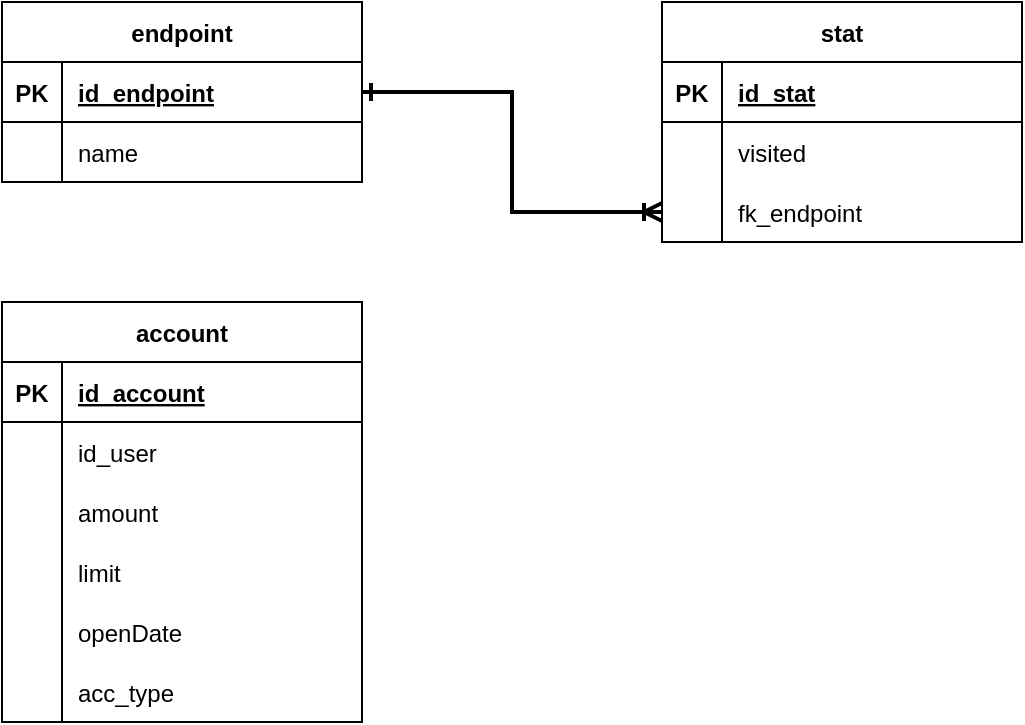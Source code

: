 <mxfile version="20.7.2"><diagram id="MrVJgG0boEN_5RBkuXI7" name="Page-1"><mxGraphModel dx="1195" dy="624" grid="1" gridSize="10" guides="1" tooltips="1" connect="1" arrows="1" fold="1" page="1" pageScale="1" pageWidth="850" pageHeight="1100" math="0" shadow="0"><root><mxCell id="0"/><mxCell id="1" parent="0"/><mxCell id="-ovDpYaP9zOGc5vQtA20-2" value="endpoint" style="shape=table;startSize=30;container=1;collapsible=1;childLayout=tableLayout;fixedRows=1;rowLines=0;fontStyle=1;align=center;resizeLast=1;" vertex="1" parent="1"><mxGeometry x="80" y="110" width="180" height="90" as="geometry"/></mxCell><mxCell id="-ovDpYaP9zOGc5vQtA20-3" value="" style="shape=tableRow;horizontal=0;startSize=0;swimlaneHead=0;swimlaneBody=0;fillColor=none;collapsible=0;dropTarget=0;points=[[0,0.5],[1,0.5]];portConstraint=eastwest;top=0;left=0;right=0;bottom=1;" vertex="1" parent="-ovDpYaP9zOGc5vQtA20-2"><mxGeometry y="30" width="180" height="30" as="geometry"/></mxCell><mxCell id="-ovDpYaP9zOGc5vQtA20-4" value="PK" style="shape=partialRectangle;connectable=0;fillColor=none;top=0;left=0;bottom=0;right=0;fontStyle=1;overflow=hidden;" vertex="1" parent="-ovDpYaP9zOGc5vQtA20-3"><mxGeometry width="30" height="30" as="geometry"><mxRectangle width="30" height="30" as="alternateBounds"/></mxGeometry></mxCell><mxCell id="-ovDpYaP9zOGc5vQtA20-5" value="id_endpoint" style="shape=partialRectangle;connectable=0;fillColor=none;top=0;left=0;bottom=0;right=0;align=left;spacingLeft=6;fontStyle=5;overflow=hidden;" vertex="1" parent="-ovDpYaP9zOGc5vQtA20-3"><mxGeometry x="30" width="150" height="30" as="geometry"><mxRectangle width="150" height="30" as="alternateBounds"/></mxGeometry></mxCell><mxCell id="-ovDpYaP9zOGc5vQtA20-6" value="" style="shape=tableRow;horizontal=0;startSize=0;swimlaneHead=0;swimlaneBody=0;fillColor=none;collapsible=0;dropTarget=0;points=[[0,0.5],[1,0.5]];portConstraint=eastwest;top=0;left=0;right=0;bottom=0;" vertex="1" parent="-ovDpYaP9zOGc5vQtA20-2"><mxGeometry y="60" width="180" height="30" as="geometry"/></mxCell><mxCell id="-ovDpYaP9zOGc5vQtA20-7" value="" style="shape=partialRectangle;connectable=0;fillColor=none;top=0;left=0;bottom=0;right=0;editable=1;overflow=hidden;" vertex="1" parent="-ovDpYaP9zOGc5vQtA20-6"><mxGeometry width="30" height="30" as="geometry"><mxRectangle width="30" height="30" as="alternateBounds"/></mxGeometry></mxCell><mxCell id="-ovDpYaP9zOGc5vQtA20-8" value="name" style="shape=partialRectangle;connectable=0;fillColor=none;top=0;left=0;bottom=0;right=0;align=left;spacingLeft=6;overflow=hidden;" vertex="1" parent="-ovDpYaP9zOGc5vQtA20-6"><mxGeometry x="30" width="150" height="30" as="geometry"><mxRectangle width="150" height="30" as="alternateBounds"/></mxGeometry></mxCell><mxCell id="-ovDpYaP9zOGc5vQtA20-15" value="stat" style="shape=table;startSize=30;container=1;collapsible=1;childLayout=tableLayout;fixedRows=1;rowLines=0;fontStyle=1;align=center;resizeLast=1;" vertex="1" parent="1"><mxGeometry x="410" y="110" width="180" height="120" as="geometry"/></mxCell><mxCell id="-ovDpYaP9zOGc5vQtA20-16" value="" style="shape=tableRow;horizontal=0;startSize=0;swimlaneHead=0;swimlaneBody=0;fillColor=none;collapsible=0;dropTarget=0;points=[[0,0.5],[1,0.5]];portConstraint=eastwest;top=0;left=0;right=0;bottom=1;" vertex="1" parent="-ovDpYaP9zOGc5vQtA20-15"><mxGeometry y="30" width="180" height="30" as="geometry"/></mxCell><mxCell id="-ovDpYaP9zOGc5vQtA20-17" value="PK" style="shape=partialRectangle;connectable=0;fillColor=none;top=0;left=0;bottom=0;right=0;fontStyle=1;overflow=hidden;" vertex="1" parent="-ovDpYaP9zOGc5vQtA20-16"><mxGeometry width="30" height="30" as="geometry"><mxRectangle width="30" height="30" as="alternateBounds"/></mxGeometry></mxCell><mxCell id="-ovDpYaP9zOGc5vQtA20-18" value="id_stat" style="shape=partialRectangle;connectable=0;fillColor=none;top=0;left=0;bottom=0;right=0;align=left;spacingLeft=6;fontStyle=5;overflow=hidden;" vertex="1" parent="-ovDpYaP9zOGc5vQtA20-16"><mxGeometry x="30" width="150" height="30" as="geometry"><mxRectangle width="150" height="30" as="alternateBounds"/></mxGeometry></mxCell><mxCell id="-ovDpYaP9zOGc5vQtA20-19" value="" style="shape=tableRow;horizontal=0;startSize=0;swimlaneHead=0;swimlaneBody=0;fillColor=none;collapsible=0;dropTarget=0;points=[[0,0.5],[1,0.5]];portConstraint=eastwest;top=0;left=0;right=0;bottom=0;" vertex="1" parent="-ovDpYaP9zOGc5vQtA20-15"><mxGeometry y="60" width="180" height="30" as="geometry"/></mxCell><mxCell id="-ovDpYaP9zOGc5vQtA20-20" value="" style="shape=partialRectangle;connectable=0;fillColor=none;top=0;left=0;bottom=0;right=0;editable=1;overflow=hidden;" vertex="1" parent="-ovDpYaP9zOGc5vQtA20-19"><mxGeometry width="30" height="30" as="geometry"><mxRectangle width="30" height="30" as="alternateBounds"/></mxGeometry></mxCell><mxCell id="-ovDpYaP9zOGc5vQtA20-21" value="visited" style="shape=partialRectangle;connectable=0;fillColor=none;top=0;left=0;bottom=0;right=0;align=left;spacingLeft=6;overflow=hidden;" vertex="1" parent="-ovDpYaP9zOGc5vQtA20-19"><mxGeometry x="30" width="150" height="30" as="geometry"><mxRectangle width="150" height="30" as="alternateBounds"/></mxGeometry></mxCell><mxCell id="-ovDpYaP9zOGc5vQtA20-22" value="" style="shape=tableRow;horizontal=0;startSize=0;swimlaneHead=0;swimlaneBody=0;fillColor=none;collapsible=0;dropTarget=0;points=[[0,0.5],[1,0.5]];portConstraint=eastwest;top=0;left=0;right=0;bottom=0;" vertex="1" parent="-ovDpYaP9zOGc5vQtA20-15"><mxGeometry y="90" width="180" height="30" as="geometry"/></mxCell><mxCell id="-ovDpYaP9zOGc5vQtA20-23" value="" style="shape=partialRectangle;connectable=0;fillColor=none;top=0;left=0;bottom=0;right=0;editable=1;overflow=hidden;" vertex="1" parent="-ovDpYaP9zOGc5vQtA20-22"><mxGeometry width="30" height="30" as="geometry"><mxRectangle width="30" height="30" as="alternateBounds"/></mxGeometry></mxCell><mxCell id="-ovDpYaP9zOGc5vQtA20-24" value="fk_endpoint" style="shape=partialRectangle;connectable=0;fillColor=none;top=0;left=0;bottom=0;right=0;align=left;spacingLeft=6;overflow=hidden;" vertex="1" parent="-ovDpYaP9zOGc5vQtA20-22"><mxGeometry x="30" width="150" height="30" as="geometry"><mxRectangle width="150" height="30" as="alternateBounds"/></mxGeometry></mxCell><mxCell id="-ovDpYaP9zOGc5vQtA20-29" style="edgeStyle=orthogonalEdgeStyle;rounded=0;orthogonalLoop=1;jettySize=auto;html=1;entryX=0;entryY=0.5;entryDx=0;entryDy=0;endArrow=ERoneToMany;endFill=0;startArrow=ERone;startFill=0;strokeWidth=2;" edge="1" parent="1" source="-ovDpYaP9zOGc5vQtA20-3" target="-ovDpYaP9zOGc5vQtA20-22"><mxGeometry relative="1" as="geometry"/></mxCell><mxCell id="-ovDpYaP9zOGc5vQtA20-30" value="account" style="shape=table;startSize=30;container=1;collapsible=1;childLayout=tableLayout;fixedRows=1;rowLines=0;fontStyle=1;align=center;resizeLast=1;" vertex="1" parent="1"><mxGeometry x="80" y="260" width="180" height="210" as="geometry"/></mxCell><mxCell id="-ovDpYaP9zOGc5vQtA20-31" value="" style="shape=tableRow;horizontal=0;startSize=0;swimlaneHead=0;swimlaneBody=0;fillColor=none;collapsible=0;dropTarget=0;points=[[0,0.5],[1,0.5]];portConstraint=eastwest;top=0;left=0;right=0;bottom=1;" vertex="1" parent="-ovDpYaP9zOGc5vQtA20-30"><mxGeometry y="30" width="180" height="30" as="geometry"/></mxCell><mxCell id="-ovDpYaP9zOGc5vQtA20-32" value="PK" style="shape=partialRectangle;connectable=0;fillColor=none;top=0;left=0;bottom=0;right=0;fontStyle=1;overflow=hidden;" vertex="1" parent="-ovDpYaP9zOGc5vQtA20-31"><mxGeometry width="30" height="30" as="geometry"><mxRectangle width="30" height="30" as="alternateBounds"/></mxGeometry></mxCell><mxCell id="-ovDpYaP9zOGc5vQtA20-33" value="id_account" style="shape=partialRectangle;connectable=0;fillColor=none;top=0;left=0;bottom=0;right=0;align=left;spacingLeft=6;fontStyle=5;overflow=hidden;" vertex="1" parent="-ovDpYaP9zOGc5vQtA20-31"><mxGeometry x="30" width="150" height="30" as="geometry"><mxRectangle width="150" height="30" as="alternateBounds"/></mxGeometry></mxCell><mxCell id="-ovDpYaP9zOGc5vQtA20-34" value="" style="shape=tableRow;horizontal=0;startSize=0;swimlaneHead=0;swimlaneBody=0;fillColor=none;collapsible=0;dropTarget=0;points=[[0,0.5],[1,0.5]];portConstraint=eastwest;top=0;left=0;right=0;bottom=0;" vertex="1" parent="-ovDpYaP9zOGc5vQtA20-30"><mxGeometry y="60" width="180" height="30" as="geometry"/></mxCell><mxCell id="-ovDpYaP9zOGc5vQtA20-35" value="" style="shape=partialRectangle;connectable=0;fillColor=none;top=0;left=0;bottom=0;right=0;editable=1;overflow=hidden;" vertex="1" parent="-ovDpYaP9zOGc5vQtA20-34"><mxGeometry width="30" height="30" as="geometry"><mxRectangle width="30" height="30" as="alternateBounds"/></mxGeometry></mxCell><mxCell id="-ovDpYaP9zOGc5vQtA20-36" value="id_user" style="shape=partialRectangle;connectable=0;fillColor=none;top=0;left=0;bottom=0;right=0;align=left;spacingLeft=6;overflow=hidden;" vertex="1" parent="-ovDpYaP9zOGc5vQtA20-34"><mxGeometry x="30" width="150" height="30" as="geometry"><mxRectangle width="150" height="30" as="alternateBounds"/></mxGeometry></mxCell><mxCell id="-ovDpYaP9zOGc5vQtA20-46" value="" style="shape=tableRow;horizontal=0;startSize=0;swimlaneHead=0;swimlaneBody=0;fillColor=none;collapsible=0;dropTarget=0;points=[[0,0.5],[1,0.5]];portConstraint=eastwest;top=0;left=0;right=0;bottom=0;" vertex="1" parent="-ovDpYaP9zOGc5vQtA20-30"><mxGeometry y="90" width="180" height="30" as="geometry"/></mxCell><mxCell id="-ovDpYaP9zOGc5vQtA20-47" value="" style="shape=partialRectangle;connectable=0;fillColor=none;top=0;left=0;bottom=0;right=0;editable=1;overflow=hidden;" vertex="1" parent="-ovDpYaP9zOGc5vQtA20-46"><mxGeometry width="30" height="30" as="geometry"><mxRectangle width="30" height="30" as="alternateBounds"/></mxGeometry></mxCell><mxCell id="-ovDpYaP9zOGc5vQtA20-48" value="amount" style="shape=partialRectangle;connectable=0;fillColor=none;top=0;left=0;bottom=0;right=0;align=left;spacingLeft=6;overflow=hidden;" vertex="1" parent="-ovDpYaP9zOGc5vQtA20-46"><mxGeometry x="30" width="150" height="30" as="geometry"><mxRectangle width="150" height="30" as="alternateBounds"/></mxGeometry></mxCell><mxCell id="-ovDpYaP9zOGc5vQtA20-37" value="" style="shape=tableRow;horizontal=0;startSize=0;swimlaneHead=0;swimlaneBody=0;fillColor=none;collapsible=0;dropTarget=0;points=[[0,0.5],[1,0.5]];portConstraint=eastwest;top=0;left=0;right=0;bottom=0;" vertex="1" parent="-ovDpYaP9zOGc5vQtA20-30"><mxGeometry y="120" width="180" height="30" as="geometry"/></mxCell><mxCell id="-ovDpYaP9zOGc5vQtA20-38" value="" style="shape=partialRectangle;connectable=0;fillColor=none;top=0;left=0;bottom=0;right=0;editable=1;overflow=hidden;" vertex="1" parent="-ovDpYaP9zOGc5vQtA20-37"><mxGeometry width="30" height="30" as="geometry"><mxRectangle width="30" height="30" as="alternateBounds"/></mxGeometry></mxCell><mxCell id="-ovDpYaP9zOGc5vQtA20-39" value="limit" style="shape=partialRectangle;connectable=0;fillColor=none;top=0;left=0;bottom=0;right=0;align=left;spacingLeft=6;overflow=hidden;" vertex="1" parent="-ovDpYaP9zOGc5vQtA20-37"><mxGeometry x="30" width="150" height="30" as="geometry"><mxRectangle width="150" height="30" as="alternateBounds"/></mxGeometry></mxCell><mxCell id="-ovDpYaP9zOGc5vQtA20-40" value="" style="shape=tableRow;horizontal=0;startSize=0;swimlaneHead=0;swimlaneBody=0;fillColor=none;collapsible=0;dropTarget=0;points=[[0,0.5],[1,0.5]];portConstraint=eastwest;top=0;left=0;right=0;bottom=0;" vertex="1" parent="-ovDpYaP9zOGc5vQtA20-30"><mxGeometry y="150" width="180" height="30" as="geometry"/></mxCell><mxCell id="-ovDpYaP9zOGc5vQtA20-41" value="" style="shape=partialRectangle;connectable=0;fillColor=none;top=0;left=0;bottom=0;right=0;editable=1;overflow=hidden;" vertex="1" parent="-ovDpYaP9zOGc5vQtA20-40"><mxGeometry width="30" height="30" as="geometry"><mxRectangle width="30" height="30" as="alternateBounds"/></mxGeometry></mxCell><mxCell id="-ovDpYaP9zOGc5vQtA20-42" value="openDate" style="shape=partialRectangle;connectable=0;fillColor=none;top=0;left=0;bottom=0;right=0;align=left;spacingLeft=6;overflow=hidden;" vertex="1" parent="-ovDpYaP9zOGc5vQtA20-40"><mxGeometry x="30" width="150" height="30" as="geometry"><mxRectangle width="150" height="30" as="alternateBounds"/></mxGeometry></mxCell><mxCell id="-ovDpYaP9zOGc5vQtA20-43" value="" style="shape=tableRow;horizontal=0;startSize=0;swimlaneHead=0;swimlaneBody=0;fillColor=none;collapsible=0;dropTarget=0;points=[[0,0.5],[1,0.5]];portConstraint=eastwest;top=0;left=0;right=0;bottom=0;" vertex="1" parent="-ovDpYaP9zOGc5vQtA20-30"><mxGeometry y="180" width="180" height="30" as="geometry"/></mxCell><mxCell id="-ovDpYaP9zOGc5vQtA20-44" value="" style="shape=partialRectangle;connectable=0;fillColor=none;top=0;left=0;bottom=0;right=0;editable=1;overflow=hidden;" vertex="1" parent="-ovDpYaP9zOGc5vQtA20-43"><mxGeometry width="30" height="30" as="geometry"><mxRectangle width="30" height="30" as="alternateBounds"/></mxGeometry></mxCell><mxCell id="-ovDpYaP9zOGc5vQtA20-45" value="acc_type" style="shape=partialRectangle;connectable=0;fillColor=none;top=0;left=0;bottom=0;right=0;align=left;spacingLeft=6;overflow=hidden;" vertex="1" parent="-ovDpYaP9zOGc5vQtA20-43"><mxGeometry x="30" width="150" height="30" as="geometry"><mxRectangle width="150" height="30" as="alternateBounds"/></mxGeometry></mxCell></root></mxGraphModel></diagram></mxfile>